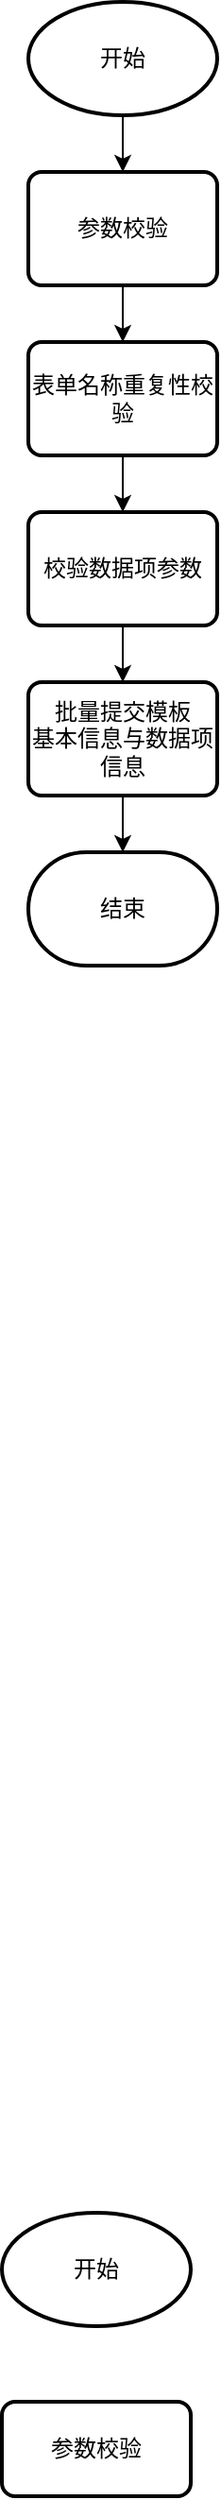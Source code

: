 <mxfile version="20.8.18" type="github">
  <diagram name="第 1 页" id="hdn74cBulRozQuIHb2mr">
    <mxGraphModel dx="1354" dy="1734" grid="1" gridSize="10" guides="1" tooltips="1" connect="1" arrows="1" fold="1" page="1" pageScale="1" pageWidth="827" pageHeight="1169" math="0" shadow="0">
      <root>
        <mxCell id="0" />
        <mxCell id="1" parent="0" />
        <mxCell id="r-acBwzVyTjIPX8Zhjvq-1" value="开始" style="strokeWidth=2;html=1;shape=mxgraph.flowchart.start_1;whiteSpace=wrap;" vertex="1" parent="1">
          <mxGeometry x="350" y="30" width="100" height="60" as="geometry" />
        </mxCell>
        <mxCell id="r-acBwzVyTjIPX8Zhjvq-2" value="参数校验" style="rounded=1;whiteSpace=wrap;html=1;absoluteArcSize=1;arcSize=14;strokeWidth=2;" vertex="1" parent="1">
          <mxGeometry x="350" y="130" width="100" height="50" as="geometry" />
        </mxCell>
        <mxCell id="r-acBwzVyTjIPX8Zhjvq-9" value="" style="edgeStyle=orthogonalEdgeStyle;rounded=0;orthogonalLoop=1;jettySize=auto;html=1;" edge="1" parent="1" source="r-acBwzVyTjIPX8Zhjvq-3" target="r-acBwzVyTjIPX8Zhjvq-4">
          <mxGeometry relative="1" as="geometry" />
        </mxCell>
        <mxCell id="r-acBwzVyTjIPX8Zhjvq-3" value="开始" style="strokeWidth=2;html=1;shape=mxgraph.flowchart.start_1;whiteSpace=wrap;" vertex="1" parent="1">
          <mxGeometry x="364" y="-1140" width="100" height="60" as="geometry" />
        </mxCell>
        <mxCell id="r-acBwzVyTjIPX8Zhjvq-10" value="" style="edgeStyle=orthogonalEdgeStyle;rounded=0;orthogonalLoop=1;jettySize=auto;html=1;" edge="1" parent="1" source="r-acBwzVyTjIPX8Zhjvq-4" target="r-acBwzVyTjIPX8Zhjvq-5">
          <mxGeometry relative="1" as="geometry" />
        </mxCell>
        <mxCell id="r-acBwzVyTjIPX8Zhjvq-4" value="参数校验" style="rounded=1;whiteSpace=wrap;html=1;absoluteArcSize=1;arcSize=14;strokeWidth=2;" vertex="1" parent="1">
          <mxGeometry x="364" y="-1050" width="100" height="60" as="geometry" />
        </mxCell>
        <mxCell id="r-acBwzVyTjIPX8Zhjvq-11" value="" style="edgeStyle=orthogonalEdgeStyle;rounded=0;orthogonalLoop=1;jettySize=auto;html=1;" edge="1" parent="1" source="r-acBwzVyTjIPX8Zhjvq-5" target="r-acBwzVyTjIPX8Zhjvq-6">
          <mxGeometry relative="1" as="geometry" />
        </mxCell>
        <mxCell id="r-acBwzVyTjIPX8Zhjvq-5" value="表单名称重复性校验" style="rounded=1;whiteSpace=wrap;html=1;absoluteArcSize=1;arcSize=14;strokeWidth=2;" vertex="1" parent="1">
          <mxGeometry x="364" y="-960" width="100" height="60" as="geometry" />
        </mxCell>
        <mxCell id="r-acBwzVyTjIPX8Zhjvq-12" value="" style="edgeStyle=orthogonalEdgeStyle;rounded=0;orthogonalLoop=1;jettySize=auto;html=1;" edge="1" parent="1" source="r-acBwzVyTjIPX8Zhjvq-6" target="r-acBwzVyTjIPX8Zhjvq-7">
          <mxGeometry relative="1" as="geometry" />
        </mxCell>
        <mxCell id="r-acBwzVyTjIPX8Zhjvq-6" value="校验数据项参数" style="rounded=1;whiteSpace=wrap;html=1;absoluteArcSize=1;arcSize=14;strokeWidth=2;" vertex="1" parent="1">
          <mxGeometry x="364" y="-870" width="100" height="60" as="geometry" />
        </mxCell>
        <mxCell id="r-acBwzVyTjIPX8Zhjvq-13" value="" style="edgeStyle=orthogonalEdgeStyle;rounded=0;orthogonalLoop=1;jettySize=auto;html=1;" edge="1" parent="1" source="r-acBwzVyTjIPX8Zhjvq-7" target="r-acBwzVyTjIPX8Zhjvq-8">
          <mxGeometry relative="1" as="geometry" />
        </mxCell>
        <mxCell id="r-acBwzVyTjIPX8Zhjvq-7" value="批量提交模板&lt;br&gt;基本信息与数据项信息" style="rounded=1;whiteSpace=wrap;html=1;absoluteArcSize=1;arcSize=14;strokeWidth=2;" vertex="1" parent="1">
          <mxGeometry x="364" y="-780" width="100" height="60" as="geometry" />
        </mxCell>
        <mxCell id="r-acBwzVyTjIPX8Zhjvq-8" value="结束" style="strokeWidth=2;html=1;shape=mxgraph.flowchart.terminator;whiteSpace=wrap;" vertex="1" parent="1">
          <mxGeometry x="364" y="-690" width="100" height="60" as="geometry" />
        </mxCell>
      </root>
    </mxGraphModel>
  </diagram>
</mxfile>
